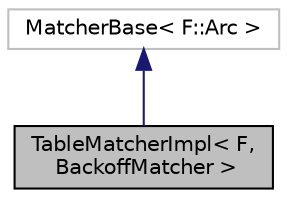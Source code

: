 digraph "TableMatcherImpl&lt; F, BackoffMatcher &gt;"
{
  edge [fontname="Helvetica",fontsize="10",labelfontname="Helvetica",labelfontsize="10"];
  node [fontname="Helvetica",fontsize="10",shape=record];
  Node0 [label="TableMatcherImpl\< F,\l BackoffMatcher \>",height=0.2,width=0.4,color="black", fillcolor="grey75", style="filled", fontcolor="black"];
  Node1 -> Node0 [dir="back",color="midnightblue",fontsize="10",style="solid",fontname="Helvetica"];
  Node1 [label="MatcherBase\< F::Arc \>",height=0.2,width=0.4,color="grey75", fillcolor="white", style="filled"];
}
